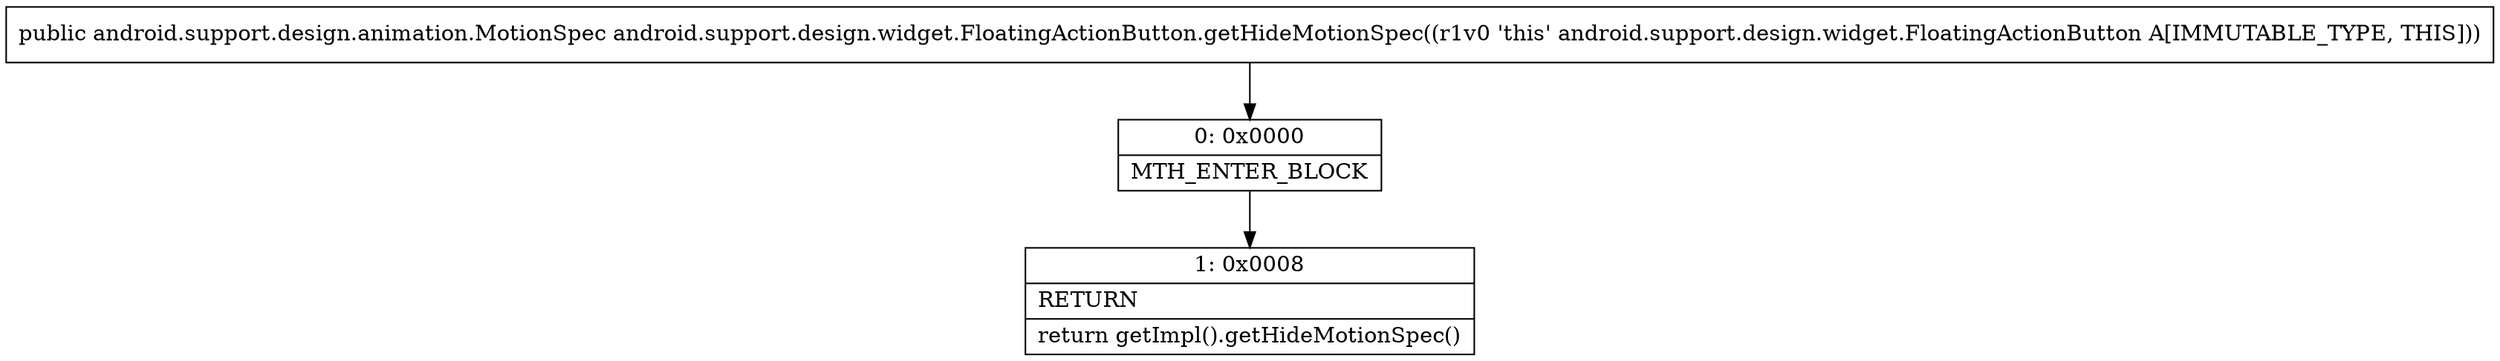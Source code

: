 digraph "CFG forandroid.support.design.widget.FloatingActionButton.getHideMotionSpec()Landroid\/support\/design\/animation\/MotionSpec;" {
Node_0 [shape=record,label="{0\:\ 0x0000|MTH_ENTER_BLOCK\l}"];
Node_1 [shape=record,label="{1\:\ 0x0008|RETURN\l|return getImpl().getHideMotionSpec()\l}"];
MethodNode[shape=record,label="{public android.support.design.animation.MotionSpec android.support.design.widget.FloatingActionButton.getHideMotionSpec((r1v0 'this' android.support.design.widget.FloatingActionButton A[IMMUTABLE_TYPE, THIS])) }"];
MethodNode -> Node_0;
Node_0 -> Node_1;
}

